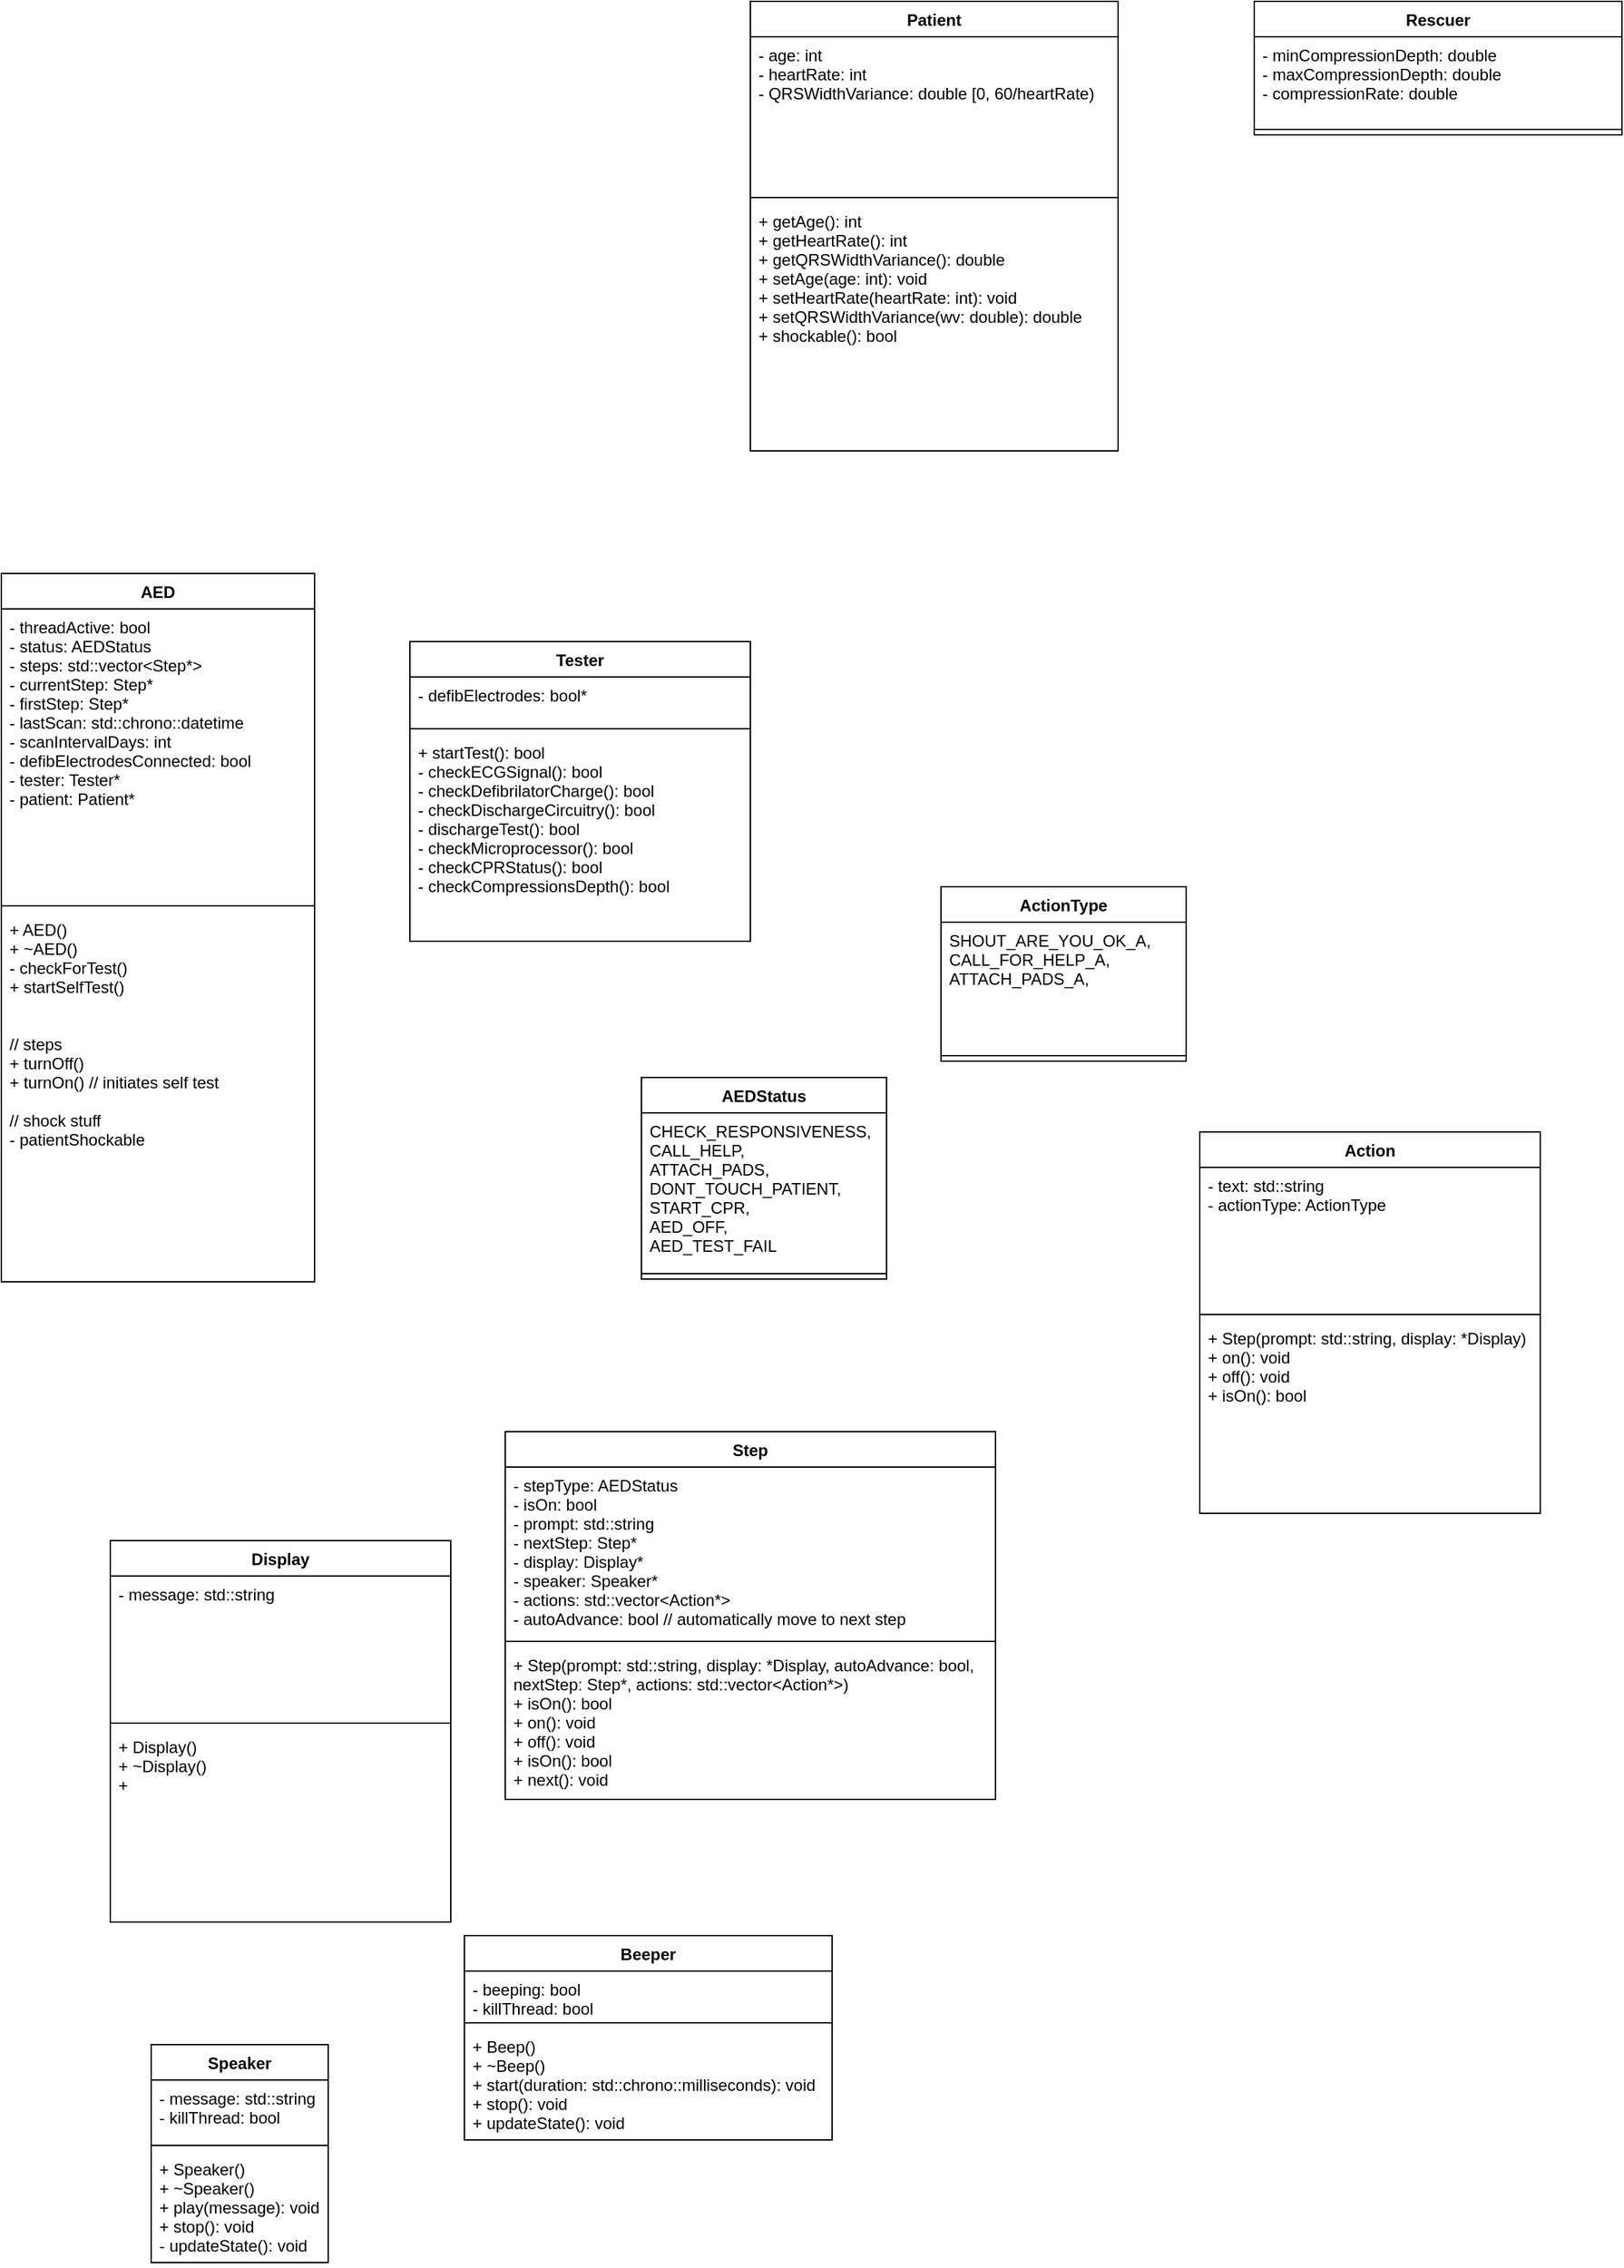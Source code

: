 <mxfile version="20.8.16" type="device"><diagram name="Page-1" id="tetlP-_5vaCFwDyEh7tG"><mxGraphModel dx="820" dy="1423" grid="1" gridSize="10" guides="1" tooltips="1" connect="1" arrows="1" fold="1" page="0" pageScale="1" pageWidth="850" pageHeight="1100" math="0" shadow="0"><root><mxCell id="0"/><mxCell id="1" parent="0"/><mxCell id="ScC2c7ncrTBsJSaWzP-6-5" value="AED" style="swimlane;fontStyle=1;align=center;verticalAlign=top;childLayout=stackLayout;horizontal=1;startSize=26;horizontalStack=0;resizeParent=1;resizeParentMax=0;resizeLast=0;collapsible=1;marginBottom=0;" parent="1" vertex="1"><mxGeometry y="-30" width="230" height="520" as="geometry"/></mxCell><mxCell id="ScC2c7ncrTBsJSaWzP-6-6" value="- threadActive: bool&#10;- status: AEDStatus&#10;- steps: std::vector&lt;Step*&gt;&#10;- currentStep: Step*&#10;- firstStep: Step*&#10;- lastScan: std::chrono::datetime&#10;- scanIntervalDays: int&#10;- defibElectrodesConnected: bool&#10;- tester: Tester*&#10;- patient: Patient*" style="text;strokeColor=none;fillColor=none;align=left;verticalAlign=top;spacingLeft=4;spacingRight=4;overflow=hidden;rotatable=0;points=[[0,0.5],[1,0.5]];portConstraint=eastwest;" parent="ScC2c7ncrTBsJSaWzP-6-5" vertex="1"><mxGeometry y="26" width="230" height="214" as="geometry"/></mxCell><mxCell id="ScC2c7ncrTBsJSaWzP-6-7" value="" style="line;strokeWidth=1;fillColor=none;align=left;verticalAlign=middle;spacingTop=-1;spacingLeft=3;spacingRight=3;rotatable=0;labelPosition=right;points=[];portConstraint=eastwest;strokeColor=inherit;" parent="ScC2c7ncrTBsJSaWzP-6-5" vertex="1"><mxGeometry y="240" width="230" height="8" as="geometry"/></mxCell><mxCell id="ScC2c7ncrTBsJSaWzP-6-8" value="+ AED()&#10;+ ~AED()&#10;- checkForTest()&#10;+ startSelfTest()&#10;&#10;&#10;// steps&#10;+ turnOff()&#10;+ turnOn() // initiates self test&#10;&#10;// shock stuff&#10;- patientShockable" style="text;strokeColor=none;fillColor=none;align=left;verticalAlign=top;spacingLeft=4;spacingRight=4;overflow=hidden;rotatable=0;points=[[0,0.5],[1,0.5]];portConstraint=eastwest;" parent="ScC2c7ncrTBsJSaWzP-6-5" vertex="1"><mxGeometry y="248" width="230" height="272" as="geometry"/></mxCell><mxCell id="ScC2c7ncrTBsJSaWzP-6-10" value="AEDStatus" style="swimlane;fontStyle=1;align=center;verticalAlign=top;childLayout=stackLayout;horizontal=1;startSize=26;horizontalStack=0;resizeParent=1;resizeParentMax=0;resizeLast=0;collapsible=1;marginBottom=0;" parent="1" vertex="1"><mxGeometry x="470" y="340" width="180" height="148" as="geometry"/></mxCell><mxCell id="ScC2c7ncrTBsJSaWzP-6-11" value="CHECK_RESPONSIVENESS,&#10;CALL_HELP,&#10;ATTACH_PADS,&#10;DONT_TOUCH_PATIENT,&#10;START_CPR,&#10;AED_OFF,&#10;AED_TEST_FAIL&#10;" style="text;strokeColor=none;fillColor=none;align=left;verticalAlign=top;spacingLeft=4;spacingRight=4;overflow=hidden;rotatable=0;points=[[0,0.5],[1,0.5]];portConstraint=eastwest;" parent="ScC2c7ncrTBsJSaWzP-6-10" vertex="1"><mxGeometry y="26" width="180" height="114" as="geometry"/></mxCell><mxCell id="ScC2c7ncrTBsJSaWzP-6-12" value="" style="line;strokeWidth=1;fillColor=none;align=left;verticalAlign=middle;spacingTop=-1;spacingLeft=3;spacingRight=3;rotatable=0;labelPosition=right;points=[];portConstraint=eastwest;strokeColor=inherit;" parent="ScC2c7ncrTBsJSaWzP-6-10" vertex="1"><mxGeometry y="140" width="180" height="8" as="geometry"/></mxCell><mxCell id="ScC2c7ncrTBsJSaWzP-6-14" value="Step" style="swimlane;fontStyle=1;align=center;verticalAlign=top;childLayout=stackLayout;horizontal=1;startSize=26;horizontalStack=0;resizeParent=1;resizeParentMax=0;resizeLast=0;collapsible=1;marginBottom=0;" parent="1" vertex="1"><mxGeometry x="370" y="600" width="360" height="270" as="geometry"/></mxCell><mxCell id="ScC2c7ncrTBsJSaWzP-6-15" value="- stepType: AEDStatus&#10;- isOn: bool&#10;- prompt: std::string&#10;- nextStep: Step*&#10;- display: Display*&#10;- speaker: Speaker*&#10;- actions: std::vector&lt;Action*&gt;&#10;- autoAdvance: bool // automatically move to next step" style="text;strokeColor=none;fillColor=none;align=left;verticalAlign=top;spacingLeft=4;spacingRight=4;overflow=hidden;rotatable=0;points=[[0,0.5],[1,0.5]];portConstraint=eastwest;" parent="ScC2c7ncrTBsJSaWzP-6-14" vertex="1"><mxGeometry y="26" width="360" height="124" as="geometry"/></mxCell><mxCell id="ScC2c7ncrTBsJSaWzP-6-16" value="" style="line;strokeWidth=1;fillColor=none;align=left;verticalAlign=middle;spacingTop=-1;spacingLeft=3;spacingRight=3;rotatable=0;labelPosition=right;points=[];portConstraint=eastwest;strokeColor=inherit;" parent="ScC2c7ncrTBsJSaWzP-6-14" vertex="1"><mxGeometry y="150" width="360" height="8" as="geometry"/></mxCell><mxCell id="ScC2c7ncrTBsJSaWzP-6-17" value="+ Step(prompt: std::string, display: *Display, autoAdvance: bool,&#10;nextStep: Step*, actions: std::vector&lt;Action*&gt;)&#10;+ isOn(): bool&#10;+ on(): void&#10;+ off(): void&#10;+ isOn(): bool&#10;+ next(): void&#10;" style="text;strokeColor=none;fillColor=none;align=left;verticalAlign=top;spacingLeft=4;spacingRight=4;overflow=hidden;rotatable=0;points=[[0,0.5],[1,0.5]];portConstraint=eastwest;" parent="ScC2c7ncrTBsJSaWzP-6-14" vertex="1"><mxGeometry y="158" width="360" height="112" as="geometry"/></mxCell><mxCell id="ScC2c7ncrTBsJSaWzP-6-25" value="Display" style="swimlane;fontStyle=1;align=center;verticalAlign=top;childLayout=stackLayout;horizontal=1;startSize=26;horizontalStack=0;resizeParent=1;resizeParentMax=0;resizeLast=0;collapsible=1;marginBottom=0;" parent="1" vertex="1"><mxGeometry x="80" y="680" width="250" height="280" as="geometry"/></mxCell><mxCell id="ScC2c7ncrTBsJSaWzP-6-26" value="- message: std::string&#10;" style="text;strokeColor=none;fillColor=none;align=left;verticalAlign=top;spacingLeft=4;spacingRight=4;overflow=hidden;rotatable=0;points=[[0,0.5],[1,0.5]];portConstraint=eastwest;" parent="ScC2c7ncrTBsJSaWzP-6-25" vertex="1"><mxGeometry y="26" width="250" height="104" as="geometry"/></mxCell><mxCell id="ScC2c7ncrTBsJSaWzP-6-27" value="" style="line;strokeWidth=1;fillColor=none;align=left;verticalAlign=middle;spacingTop=-1;spacingLeft=3;spacingRight=3;rotatable=0;labelPosition=right;points=[];portConstraint=eastwest;strokeColor=inherit;" parent="ScC2c7ncrTBsJSaWzP-6-25" vertex="1"><mxGeometry y="130" width="250" height="8" as="geometry"/></mxCell><mxCell id="ScC2c7ncrTBsJSaWzP-6-28" value="+ Display()&#10;+ ~Display()&#10;+ " style="text;strokeColor=none;fillColor=none;align=left;verticalAlign=top;spacingLeft=4;spacingRight=4;overflow=hidden;rotatable=0;points=[[0,0.5],[1,0.5]];portConstraint=eastwest;" parent="ScC2c7ncrTBsJSaWzP-6-25" vertex="1"><mxGeometry y="138" width="250" height="142" as="geometry"/></mxCell><mxCell id="ScC2c7ncrTBsJSaWzP-6-33" value="Action" style="swimlane;fontStyle=1;align=center;verticalAlign=top;childLayout=stackLayout;horizontal=1;startSize=26;horizontalStack=0;resizeParent=1;resizeParentMax=0;resizeLast=0;collapsible=1;marginBottom=0;" parent="1" vertex="1"><mxGeometry x="880" y="380" width="250" height="280" as="geometry"/></mxCell><mxCell id="ScC2c7ncrTBsJSaWzP-6-34" value="- text: std::string&#10;- actionType: ActionType" style="text;strokeColor=none;fillColor=none;align=left;verticalAlign=top;spacingLeft=4;spacingRight=4;overflow=hidden;rotatable=0;points=[[0,0.5],[1,0.5]];portConstraint=eastwest;" parent="ScC2c7ncrTBsJSaWzP-6-33" vertex="1"><mxGeometry y="26" width="250" height="104" as="geometry"/></mxCell><mxCell id="ScC2c7ncrTBsJSaWzP-6-35" value="" style="line;strokeWidth=1;fillColor=none;align=left;verticalAlign=middle;spacingTop=-1;spacingLeft=3;spacingRight=3;rotatable=0;labelPosition=right;points=[];portConstraint=eastwest;strokeColor=inherit;" parent="ScC2c7ncrTBsJSaWzP-6-33" vertex="1"><mxGeometry y="130" width="250" height="8" as="geometry"/></mxCell><mxCell id="ScC2c7ncrTBsJSaWzP-6-36" value="+ Step(prompt: std::string, display: *Display)&#10;+ on(): void&#10;+ off(): void&#10;+ isOn(): bool&#10;" style="text;strokeColor=none;fillColor=none;align=left;verticalAlign=top;spacingLeft=4;spacingRight=4;overflow=hidden;rotatable=0;points=[[0,0.5],[1,0.5]];portConstraint=eastwest;" parent="ScC2c7ncrTBsJSaWzP-6-33" vertex="1"><mxGeometry y="138" width="250" height="142" as="geometry"/></mxCell><mxCell id="ScC2c7ncrTBsJSaWzP-6-37" value="ActionType" style="swimlane;fontStyle=1;align=center;verticalAlign=top;childLayout=stackLayout;horizontal=1;startSize=26;horizontalStack=0;resizeParent=1;resizeParentMax=0;resizeLast=0;collapsible=1;marginBottom=0;" parent="1" vertex="1"><mxGeometry x="690" y="200" width="180" height="128" as="geometry"/></mxCell><mxCell id="ScC2c7ncrTBsJSaWzP-6-38" value="SHOUT_ARE_YOU_OK_A,&#10;CALL_FOR_HELP_A,&#10;ATTACH_PADS_A,&#10;" style="text;strokeColor=none;fillColor=none;align=left;verticalAlign=top;spacingLeft=4;spacingRight=4;overflow=hidden;rotatable=0;points=[[0,0.5],[1,0.5]];portConstraint=eastwest;" parent="ScC2c7ncrTBsJSaWzP-6-37" vertex="1"><mxGeometry y="26" width="180" height="94" as="geometry"/></mxCell><mxCell id="ScC2c7ncrTBsJSaWzP-6-39" value="" style="line;strokeWidth=1;fillColor=none;align=left;verticalAlign=middle;spacingTop=-1;spacingLeft=3;spacingRight=3;rotatable=0;labelPosition=right;points=[];portConstraint=eastwest;strokeColor=inherit;" parent="ScC2c7ncrTBsJSaWzP-6-37" vertex="1"><mxGeometry y="120" width="180" height="8" as="geometry"/></mxCell><mxCell id="tNpldz8on0PCeAzHQv2X-5" value="Tester" style="swimlane;fontStyle=1;align=center;verticalAlign=top;childLayout=stackLayout;horizontal=1;startSize=26;horizontalStack=0;resizeParent=1;resizeParentMax=0;resizeLast=0;collapsible=1;marginBottom=0;" parent="1" vertex="1"><mxGeometry x="300" y="20" width="250" height="220" as="geometry"/></mxCell><mxCell id="tNpldz8on0PCeAzHQv2X-6" value="- defibElectrodes: bool*" style="text;strokeColor=none;fillColor=none;align=left;verticalAlign=top;spacingLeft=4;spacingRight=4;overflow=hidden;rotatable=0;points=[[0,0.5],[1,0.5]];portConstraint=eastwest;" parent="tNpldz8on0PCeAzHQv2X-5" vertex="1"><mxGeometry y="26" width="250" height="34" as="geometry"/></mxCell><mxCell id="tNpldz8on0PCeAzHQv2X-7" value="" style="line;strokeWidth=1;fillColor=none;align=left;verticalAlign=middle;spacingTop=-1;spacingLeft=3;spacingRight=3;rotatable=0;labelPosition=right;points=[];portConstraint=eastwest;strokeColor=inherit;" parent="tNpldz8on0PCeAzHQv2X-5" vertex="1"><mxGeometry y="60" width="250" height="8" as="geometry"/></mxCell><mxCell id="tNpldz8on0PCeAzHQv2X-8" value="+ startTest(): bool&#10;- checkECGSignal(): bool&#10;- checkDefibrilatorCharge(): bool&#10;- checkDischargeCircuitry(): bool&#10;- dischargeTest(): bool&#10;- checkMicroprocessor(): bool&#10;- checkCPRStatus(): bool&#10;- checkCompressionsDepth(): bool" style="text;strokeColor=none;fillColor=none;align=left;verticalAlign=top;spacingLeft=4;spacingRight=4;overflow=hidden;rotatable=0;points=[[0,0.5],[1,0.5]];portConstraint=eastwest;" parent="tNpldz8on0PCeAzHQv2X-5" vertex="1"><mxGeometry y="68" width="250" height="152" as="geometry"/></mxCell><mxCell id="iWsLtl4iKsOkgfnaJagi-1" value="Beeper" style="swimlane;fontStyle=1;align=center;verticalAlign=top;childLayout=stackLayout;horizontal=1;startSize=26;horizontalStack=0;resizeParent=1;resizeParentMax=0;resizeLast=0;collapsible=1;marginBottom=0;" vertex="1" parent="1"><mxGeometry x="340" y="970" width="270" height="150" as="geometry"/></mxCell><mxCell id="iWsLtl4iKsOkgfnaJagi-2" value="- beeping: bool&#10;- killThread: bool" style="text;strokeColor=none;fillColor=none;align=left;verticalAlign=top;spacingLeft=4;spacingRight=4;overflow=hidden;rotatable=0;points=[[0,0.5],[1,0.5]];portConstraint=eastwest;" vertex="1" parent="iWsLtl4iKsOkgfnaJagi-1"><mxGeometry y="26" width="270" height="34" as="geometry"/></mxCell><mxCell id="iWsLtl4iKsOkgfnaJagi-3" value="" style="line;strokeWidth=1;fillColor=none;align=left;verticalAlign=middle;spacingTop=-1;spacingLeft=3;spacingRight=3;rotatable=0;labelPosition=right;points=[];portConstraint=eastwest;strokeColor=inherit;" vertex="1" parent="iWsLtl4iKsOkgfnaJagi-1"><mxGeometry y="60" width="270" height="8" as="geometry"/></mxCell><mxCell id="iWsLtl4iKsOkgfnaJagi-4" value="+ Beep()&#10;+ ~Beep()&#10;+ start(duration: std::chrono::milliseconds): void&#10;+ stop(): void&#10;+ updateState(): void&#10;" style="text;strokeColor=none;fillColor=none;align=left;verticalAlign=top;spacingLeft=4;spacingRight=4;overflow=hidden;rotatable=0;points=[[0,0.5],[1,0.5]];portConstraint=eastwest;" vertex="1" parent="iWsLtl4iKsOkgfnaJagi-1"><mxGeometry y="68" width="270" height="82" as="geometry"/></mxCell><mxCell id="iWsLtl4iKsOkgfnaJagi-5" value="Patient" style="swimlane;fontStyle=1;align=center;verticalAlign=top;childLayout=stackLayout;horizontal=1;startSize=26;horizontalStack=0;resizeParent=1;resizeParentMax=0;resizeLast=0;collapsible=1;marginBottom=0;" vertex="1" parent="1"><mxGeometry x="550" y="-450" width="270" height="330" as="geometry"/></mxCell><mxCell id="iWsLtl4iKsOkgfnaJagi-6" value="- age: int&#10;- heartRate: int&#10;- QRSWidthVariance: double [0, 60/heartRate)" style="text;strokeColor=none;fillColor=none;align=left;verticalAlign=top;spacingLeft=4;spacingRight=4;overflow=hidden;rotatable=0;points=[[0,0.5],[1,0.5]];portConstraint=eastwest;" vertex="1" parent="iWsLtl4iKsOkgfnaJagi-5"><mxGeometry y="26" width="270" height="114" as="geometry"/></mxCell><mxCell id="iWsLtl4iKsOkgfnaJagi-7" value="" style="line;strokeWidth=1;fillColor=none;align=left;verticalAlign=middle;spacingTop=-1;spacingLeft=3;spacingRight=3;rotatable=0;labelPosition=right;points=[];portConstraint=eastwest;strokeColor=inherit;" vertex="1" parent="iWsLtl4iKsOkgfnaJagi-5"><mxGeometry y="140" width="270" height="8" as="geometry"/></mxCell><mxCell id="iWsLtl4iKsOkgfnaJagi-8" value="+ getAge(): int&#10;+ getHeartRate(): int&#10;+ getQRSWidthVariance(): double&#10;+ setAge(age: int): void&#10;+ setHeartRate(heartRate: int): void&#10;+ setQRSWidthVariance(wv: double): double&#10;+ shockable(): bool" style="text;strokeColor=none;fillColor=none;align=left;verticalAlign=top;spacingLeft=4;spacingRight=4;overflow=hidden;rotatable=0;points=[[0,0.5],[1,0.5]];portConstraint=eastwest;" vertex="1" parent="iWsLtl4iKsOkgfnaJagi-5"><mxGeometry y="148" width="270" height="182" as="geometry"/></mxCell><mxCell id="8n3uGZt4mPmKabwt7QO_-3" value="Speaker" style="swimlane;fontStyle=1;align=center;verticalAlign=top;childLayout=stackLayout;horizontal=1;startSize=26;horizontalStack=0;resizeParent=1;resizeParentMax=0;resizeLast=0;collapsible=1;marginBottom=0;" vertex="1" parent="1"><mxGeometry x="110" y="1050" width="130" height="160" as="geometry"/></mxCell><mxCell id="8n3uGZt4mPmKabwt7QO_-4" value="- message: std::string&#10;- killThread: bool" style="text;strokeColor=none;fillColor=none;align=left;verticalAlign=top;spacingLeft=4;spacingRight=4;overflow=hidden;rotatable=0;points=[[0,0.5],[1,0.5]];portConstraint=eastwest;" vertex="1" parent="8n3uGZt4mPmKabwt7QO_-3"><mxGeometry y="26" width="130" height="44" as="geometry"/></mxCell><mxCell id="8n3uGZt4mPmKabwt7QO_-5" value="" style="line;strokeWidth=1;fillColor=none;align=left;verticalAlign=middle;spacingTop=-1;spacingLeft=3;spacingRight=3;rotatable=0;labelPosition=right;points=[];portConstraint=eastwest;strokeColor=inherit;" vertex="1" parent="8n3uGZt4mPmKabwt7QO_-3"><mxGeometry y="70" width="130" height="8" as="geometry"/></mxCell><mxCell id="8n3uGZt4mPmKabwt7QO_-6" value="+ Speaker()&#10;+ ~Speaker()&#10;+ play(message): void&#10;+ stop(): void&#10;- updateState(): void" style="text;strokeColor=none;fillColor=none;align=left;verticalAlign=top;spacingLeft=4;spacingRight=4;overflow=hidden;rotatable=0;points=[[0,0.5],[1,0.5]];portConstraint=eastwest;" vertex="1" parent="8n3uGZt4mPmKabwt7QO_-3"><mxGeometry y="78" width="130" height="82" as="geometry"/></mxCell><mxCell id="8n3uGZt4mPmKabwt7QO_-11" value="Rescuer" style="swimlane;fontStyle=1;align=center;verticalAlign=top;childLayout=stackLayout;horizontal=1;startSize=26;horizontalStack=0;resizeParent=1;resizeParentMax=0;resizeLast=0;collapsible=1;marginBottom=0;" vertex="1" parent="1"><mxGeometry x="920" y="-450" width="270" height="98" as="geometry"/></mxCell><mxCell id="8n3uGZt4mPmKabwt7QO_-12" value="- minCompressionDepth: double&#10;- maxCompressionDepth: double&#10;- compressionRate: double" style="text;strokeColor=none;fillColor=none;align=left;verticalAlign=top;spacingLeft=4;spacingRight=4;overflow=hidden;rotatable=0;points=[[0,0.5],[1,0.5]];portConstraint=eastwest;" vertex="1" parent="8n3uGZt4mPmKabwt7QO_-11"><mxGeometry y="26" width="270" height="64" as="geometry"/></mxCell><mxCell id="8n3uGZt4mPmKabwt7QO_-13" value="" style="line;strokeWidth=1;fillColor=none;align=left;verticalAlign=middle;spacingTop=-1;spacingLeft=3;spacingRight=3;rotatable=0;labelPosition=right;points=[];portConstraint=eastwest;strokeColor=inherit;" vertex="1" parent="8n3uGZt4mPmKabwt7QO_-11"><mxGeometry y="90" width="270" height="8" as="geometry"/></mxCell></root></mxGraphModel></diagram></mxfile>